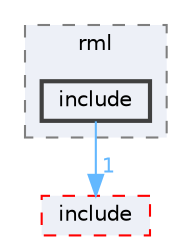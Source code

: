 digraph "external/taskflow/3rd-party/tbb/src/rml/include"
{
 // LATEX_PDF_SIZE
  bgcolor="transparent";
  edge [fontname=Helvetica,fontsize=10,labelfontname=Helvetica,labelfontsize=10];
  node [fontname=Helvetica,fontsize=10,shape=box,height=0.2,width=0.4];
  compound=true
  subgraph clusterdir_8ac49ca18f778db29134adb9fcac139c {
    graph [ bgcolor="#edf0f7", pencolor="grey50", label="rml", fontname=Helvetica,fontsize=10 style="filled,dashed", URL="dir_8ac49ca18f778db29134adb9fcac139c.html",tooltip=""]
  dir_da6f3b916282bef378bbd38df93f7094 [label="include", fillcolor="#edf0f7", color="grey25", style="filled,bold", URL="dir_da6f3b916282bef378bbd38df93f7094.html",tooltip=""];
  }
  dir_9a108c806b4257aefe6c62ce1f799fad [label="include", fillcolor="#edf0f7", color="red", style="filled,dashed", URL="dir_9a108c806b4257aefe6c62ce1f799fad.html",tooltip=""];
  dir_da6f3b916282bef378bbd38df93f7094->dir_9a108c806b4257aefe6c62ce1f799fad [headlabel="1", labeldistance=1.5 headhref="dir_000390_000389.html" href="dir_000390_000389.html" color="steelblue1" fontcolor="steelblue1"];
}
